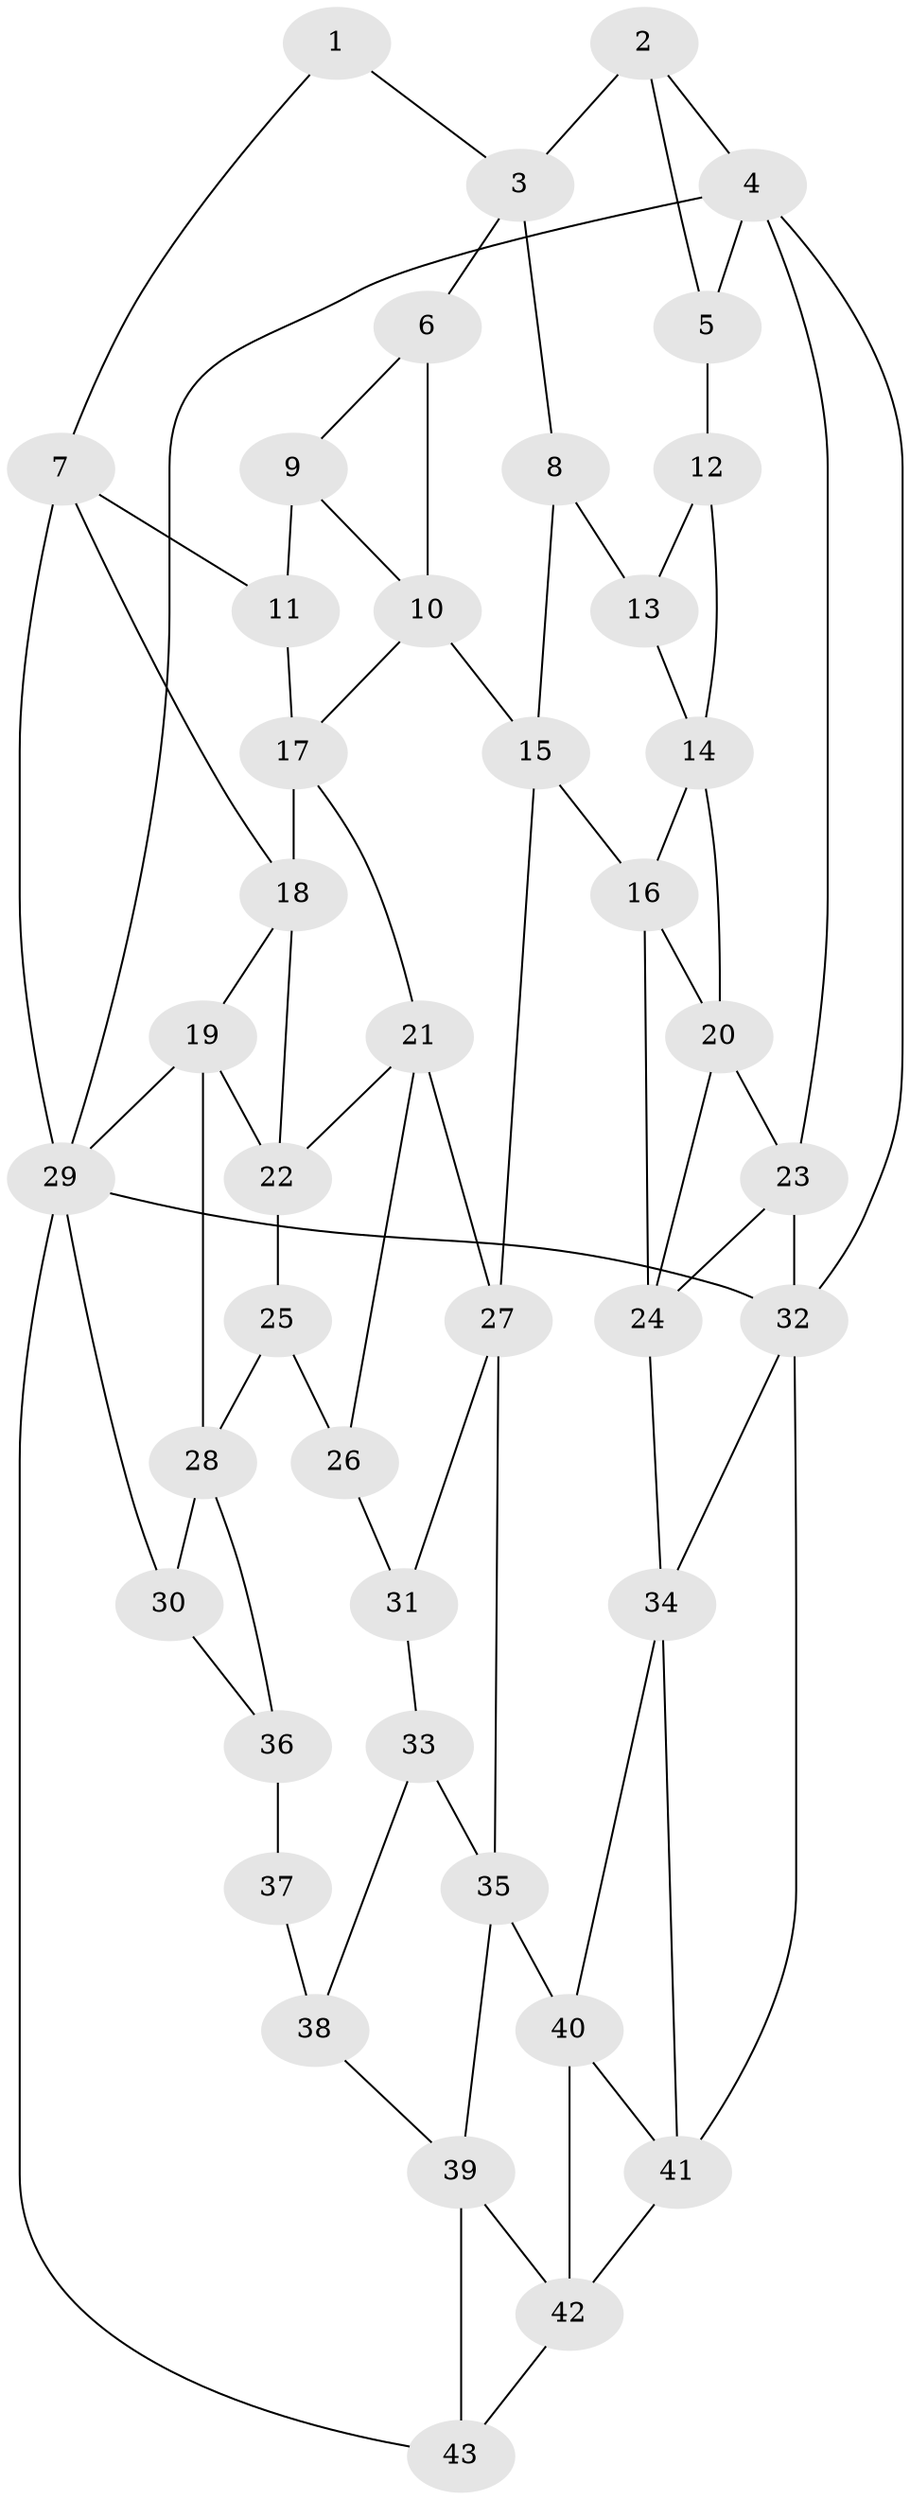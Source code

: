 // original degree distribution, {4: 0.2682926829268293, 5: 0.4634146341463415, 6: 0.24390243902439024, 3: 0.024390243902439025}
// Generated by graph-tools (version 1.1) at 2025/03/03/09/25 03:03:22]
// undirected, 43 vertices, 78 edges
graph export_dot {
graph [start="1"]
  node [color=gray90,style=filled];
  1;
  2;
  3;
  4;
  5;
  6;
  7;
  8;
  9;
  10;
  11;
  12;
  13;
  14;
  15;
  16;
  17;
  18;
  19;
  20;
  21;
  22;
  23;
  24;
  25;
  26;
  27;
  28;
  29;
  30;
  31;
  32;
  33;
  34;
  35;
  36;
  37;
  38;
  39;
  40;
  41;
  42;
  43;
  1 -- 3 [weight=1.0];
  1 -- 7 [weight=1.0];
  2 -- 3 [weight=1.0];
  2 -- 4 [weight=1.0];
  2 -- 5 [weight=1.0];
  3 -- 6 [weight=1.0];
  3 -- 8 [weight=1.0];
  4 -- 5 [weight=1.0];
  4 -- 23 [weight=1.0];
  4 -- 29 [weight=1.0];
  4 -- 32 [weight=1.0];
  5 -- 12 [weight=2.0];
  6 -- 9 [weight=1.0];
  6 -- 10 [weight=1.0];
  7 -- 11 [weight=1.0];
  7 -- 18 [weight=1.0];
  7 -- 29 [weight=1.0];
  8 -- 13 [weight=2.0];
  8 -- 15 [weight=1.0];
  9 -- 10 [weight=1.0];
  9 -- 11 [weight=2.0];
  10 -- 15 [weight=1.0];
  10 -- 17 [weight=1.0];
  11 -- 17 [weight=1.0];
  12 -- 13 [weight=1.0];
  12 -- 14 [weight=1.0];
  13 -- 14 [weight=1.0];
  14 -- 16 [weight=1.0];
  14 -- 20 [weight=1.0];
  15 -- 16 [weight=1.0];
  15 -- 27 [weight=1.0];
  16 -- 20 [weight=1.0];
  16 -- 24 [weight=1.0];
  17 -- 18 [weight=1.0];
  17 -- 21 [weight=1.0];
  18 -- 19 [weight=1.0];
  18 -- 22 [weight=1.0];
  19 -- 22 [weight=1.0];
  19 -- 28 [weight=1.0];
  19 -- 29 [weight=1.0];
  20 -- 23 [weight=1.0];
  20 -- 24 [weight=1.0];
  21 -- 22 [weight=1.0];
  21 -- 26 [weight=1.0];
  21 -- 27 [weight=1.0];
  22 -- 25 [weight=1.0];
  23 -- 24 [weight=1.0];
  23 -- 32 [weight=1.0];
  24 -- 34 [weight=1.0];
  25 -- 26 [weight=1.0];
  25 -- 28 [weight=1.0];
  26 -- 31 [weight=2.0];
  27 -- 31 [weight=1.0];
  27 -- 35 [weight=1.0];
  28 -- 30 [weight=1.0];
  28 -- 36 [weight=1.0];
  29 -- 30 [weight=1.0];
  29 -- 32 [weight=1.0];
  29 -- 43 [weight=1.0];
  30 -- 36 [weight=1.0];
  31 -- 33 [weight=1.0];
  32 -- 34 [weight=1.0];
  32 -- 41 [weight=1.0];
  33 -- 35 [weight=1.0];
  33 -- 38 [weight=1.0];
  34 -- 40 [weight=1.0];
  34 -- 41 [weight=1.0];
  35 -- 39 [weight=1.0];
  35 -- 40 [weight=1.0];
  36 -- 37 [weight=2.0];
  37 -- 38 [weight=2.0];
  38 -- 39 [weight=1.0];
  39 -- 42 [weight=1.0];
  39 -- 43 [weight=1.0];
  40 -- 41 [weight=1.0];
  40 -- 42 [weight=1.0];
  41 -- 42 [weight=1.0];
  42 -- 43 [weight=1.0];
}
